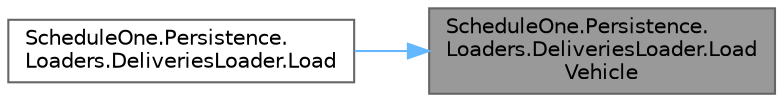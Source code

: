 digraph "ScheduleOne.Persistence.Loaders.DeliveriesLoader.LoadVehicle"
{
 // LATEX_PDF_SIZE
  bgcolor="transparent";
  edge [fontname=Helvetica,fontsize=10,labelfontname=Helvetica,labelfontsize=10];
  node [fontname=Helvetica,fontsize=10,shape=box,height=0.2,width=0.4];
  rankdir="RL";
  Node1 [id="Node000001",label="ScheduleOne.Persistence.\lLoaders.DeliveriesLoader.Load\lVehicle",height=0.2,width=0.4,color="gray40", fillcolor="grey60", style="filled", fontcolor="black",tooltip=" "];
  Node1 -> Node2 [id="edge1_Node000001_Node000002",dir="back",color="steelblue1",style="solid",tooltip=" "];
  Node2 [id="Node000002",label="ScheduleOne.Persistence.\lLoaders.DeliveriesLoader.Load",height=0.2,width=0.4,color="grey40", fillcolor="white", style="filled",URL="$class_schedule_one_1_1_persistence_1_1_loaders_1_1_deliveries_loader.html#ad02b43dcf483abfc43d02f6ef59f6b20",tooltip=" "];
}

